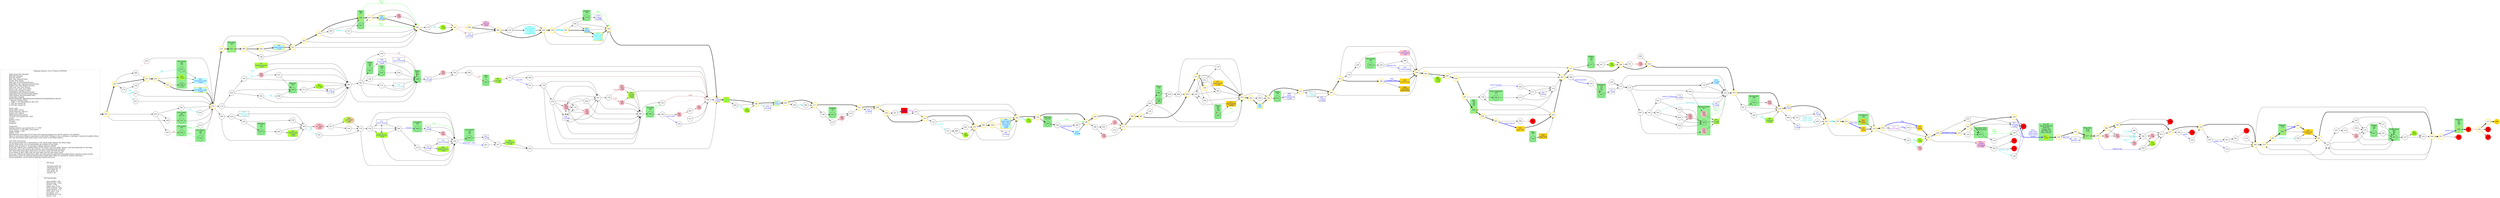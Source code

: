 digraph "Fighting Fantasy: City of Thieves 05/05/06" {
	// graph defaults
	rankdir=LR
	mclimit=50
	nodesep=.3 // changes horizontal separation of nodes
	ranksep=.4 // changes vertical separation of nodes
	node [height=.7
		width=.7
		shape=ellipse
		margin = 0]
	edge [weight=5]
	
	pawnbroker [label = "354 Pawnbroker\n\n \
		silver goblet: +8g\l \
		skeleton key: +15g\l \
		brooch: +10g\l \
		magic ring: +12g\l \
		silver bracelet: +5g\l \
		magic helmet: +7g\l \
		silver flute: +5g\l \
		eye-patch: +1g\l \
		knucklebones: +1g\l \
		mirror: +1g\l"
		color = "gray"
		shape = "box"
		margin = 0.1]
	
	shop [label = "052 Shop\n\n \
		throwing knife: 4g\l \
		climbing rope: 2g\l \
		meat hook: 2g\l \
		iron spike: 1g\l \
		lantern: 3g\l"
		color = "gray"
		shape = "box"
		margin = 0.1]

	// a box for a graph label
	// note that you can override the defaults set above
	myTitle [label = "Fighting Fantasy: City of Thieves 05/05/06\n\n \
		Light Green Fill: Benefits\l \
		Pink Fill: Damage\l \
		Red Fill: Death\l \
		Blue Text: Items/Events\l \
		Purple Text: Shops\l \
		Blue Line: Forced Items/Events\l \
		Light Blue Line: Optional Items/Events\l \
		Purple Line: Dice Related Events\l \
		Pink Line: Stat Test Passed\l \
		Brown Line: Stat Test Failed\l \
		Green Line: Combat Events\l \
		Gold/Yellow Fill: Required Nodes\l \
		Light Blue Fill: Recommended Nodes\l \
		Gold Outline: Recommended Path\l \
		Green Box: Combat\l \
		SK/ST/LK/AT/AR: Skill/Stamina/Luck/Attack Strength/Attack Round\l \
		*: Special Combat Rules\l \
		^: Fight 1 of 6 depending on dice roll\l \
		&dagger;: -3ST per enemy hit\l \
		&Dagger;: -4ST per enemy hit\l\l \
		Starts with:\l \
		Initial Skill: 1d6+6 \l \
		Initial Stamina: 2d6+12\l \
		Initial Luck: 1d6+6\l \
		skill/stamina/luck potion\l \
		10 meal: use anytime for +4ST\l \
		sword\l \
		leather armor\l \
		30 gold\l \
		backpack\l\l \
		Comments:\l \
		healing mixture: use anytime for +1~6ST\l \
		silver brooch: +1ST after every battle\l \
		magic helmet: +1AT\l \
		shield: +1AT\l \
		Miscellanous items that do not have have special purpose nor sell for gold are not labelled.\l \
		There is no bunch of flowers anywhere in the book. Perhaps it was a mistake, or perhaps it meant the golden flower.\l \
		The cap with initial skills make many of the items in the book useless.\l\l \
		True Path Comments:\l \
		The proposed path has a guaranteed +1AT, which helps against the Moon Dogs.\l \
		On the other hand, you can potentially get robbed of your gold.\l \
		Killing ogre for gems is an insurance against getting robbed.\l \
		If you got robbed, buy a golden flower at Ms. Pipes, and iron spike, lantern, and throwing knife at the shop.\l \
		Otherwise, buy a fire ring at the jewelers, and everything from the shop.\l \
		The silver flute from Bay's Ball saves you from a luck roll with the Hag.\l \
		If you failed at Bay's Ball, lose the iron spike and the merchant's pass. \l \
		If you got robbed and failed Bay's Ball, you will need the gold from the golden flower and the serpent queen.\l \
		Alternative routes for getting robbed and/or failing Bay's Ball are marked by thinner bold lines.\l \
		Excess gold/item can be used for gaining stamina and luck.\l"
		color = "gray"
		shape = "box"
		margin = 0.1]

	subgraph Required {
		node [style = "filled" color = "gold" fillcolor = "gold" fontcolor = "blue" shape = "rect"]
		007
		082
		085
		163
		237
		279
		400 [fontcolor = "black" shape = "octagon"]
	}

	subgraph Required2 {
		node [style = "filled" color = "gold2" fillcolor = "gold2" fontcolor = "blue" shape = "rect"]
		042
		111
		191
		303
	}

	subgraph Recommended {
		node [penwidth = 3 color = "gold"]
		001
		202
		151
		029
		143
		306 [style = "filled" fillcolor = "paleturquoise1" fontcolor = "blue" shape = "rect"]
		074
		017
		331
		086
		045
		376 [style = "filled" fillcolor = "paleturquoise1" fontcolor = "blue" shape = "rect"]
		161
		245
		178
		140
		071
		324 [style = "filled" fillcolor = "paleturquoise1" fontcolor = "blue" shape = "rect"]
		282
		247
		384
		396
		024
		336
		302
		240 [style = "filled" fillcolor = "paleturquoise1" fontcolor = "blue" shape = "rect"]
		036 [style = "filled" fillcolor = "paleturquoise1" fontcolor = "blue" shape = "rect"]
		196
		148 [shape = "rect" fontcolor = "blue"]
		287 [style = "filled" fillcolor = "greenyellow"]
		398
		052 [style = "filled" fillcolor = "paleturquoise1" shape = "rect" fontcolor = "purple"]
		200
		117
		031
		329
		238
		139
		375
		040
		168
		359 [style = "filled" fillcolor = "paleturquoise1" fontcolor = "blue" shape = "rect"]
		091
		124
		180
		034
		171
		399
		087
		050
		271
		162
		007
		078
		256
		320 [style = "filled" fillcolor = "paleturquoise1" fontcolor = "blue" shape = "rect"]
		216
		317
		280
		213
		248
		085
		100
		246
		363
		048
		321
		356
		028
		265
		082
		104
		205
		127
		348
		030
		076
		115
		274 [shape = "rect" fontcolor = "blue"]
		222
		370
		014
		237
		133
		182
		279
		307
		290
		219
		393
		156
		201 [style = "filled" fillcolor = "greenyellow"]
		138
		283
		217
		259
		004
		339
		077
		310
		065
		319
		352
		193
		286
		163
		231
		096
		257
		385
		203 [style = "filled" fillcolor = "red"]
		244
		337
		400
	}
	
	subgraph Optional {
		node [style = "filled" color = "paleturquoise1" fillcolor = "paleturquoise1" fontcolor = "blue" shape = "rect"]
		016
		052
		054
		055
		293
		306
		324
		359
		376
	}

	subgraph Combat {
		style = "filled" color = "palegreen2"
		subgraph cluster_CITY_GUARD {
			label = "City Guard\n 6/6\n 7/5"
			351
			230 [style = "filled" color = "greenyellow" label = "\N\n +1LK"]
			157 [label = "\N\n -3AT"]
		}
		subgraph cluster_CITY_GUARD5 {
			label = "City Guard\n 6/6\n 7/5"
			130
		}
		subgraph cluster_CITY_GUARD2 {
			label = "City Guard\n 8/7\n 6/6 7/5"
			311
		}
		subgraph cluster_CITY_GUARD3 {
			label = "City Guard\n 8/7"
			010
		}
		subgraph cluster_MAD_MAN {
			label = "Mad Man\n 5/5"
			331
		}
		subgraph cluster_WOLF_DOG {
			label = "Wolf Dog\n 7/7\n 7/5"
			057
		}
		subgraph cluster_MAN_ORC {
			label = "Man-Orc\n 8/5"
			005
		}
		subgraph cluster_OGRE {
			label = "Ogre\n 8/9"
			357
			140
		}
		subgraph cluster_LIZARDINE {
			label = "Lizardine*\n 8/8"
			392
		}
		subgraph cluster_TROLL {
			label = "Troll\n 8/8"
			270
		}
		subgraph cluster_GOBLIN {
			label = "Goblin\n 4/5\n 5/5"
			022
		}
		subgraph cluster_THIEF {
			label = "Thief\n 7/7\n 8/6"
			296
		}
		subgraph cluster_CITY_GUARD4 {
			label = "City Guard\n 7/4\n 6/6"
			099
		}
		subgraph cluster_WOLF {
			label = "Wolf\n 5/5"
			309
		}
		subgraph cluster_FIRE_IMP {
			label = "Fire Imp\n 9/4"
			349
		}
		subgraph cluster_JEWELLER {
			label = "Jeweller\n 9/8"
			170
		}
		subgraph cluster_SNAKES {
			label = "Snakes&Dagger;\n 5/5"
			253
		}
		subgraph cluster_WILD_DOG {
			label = "Wild Dog\n 4/4 4/3"
			326
		}
		subgraph cluster_PIRATE {
			label = "Pirate\n 7/5"
			152 [label = "\N\n -2AT"]
			386
		}
		subgraph cluster_PIRATE2 {
			label = "Pirate\n 6/6\n 5/4\n 7/4"
			226
		}
		subgraph cluster_GOBLIN2 {
			label = "Goblin\n 5/4"
			072
		}
		subgraph cluster_SILVERSMITH {
			label = "Silversmith\n 4/8"
			023
		}
		subgraph cluster_ROBBER {
			label = "Robber\n 7/8\n 8/6"
			177
		}
		subgraph cluster_VAGABOND {
			label = "Vagabond\n 7/5\n 6/7\n 5/6"
			225
		}
		subgraph cluster_RAT {
			label = "Rat\n 4/4\n 5/4\n 5/5"
			356
		}
		subgraph cluster_HAG {
			label = "Hag\n 7/7"
			144
		}
		subgraph cluster_GIANT_CENTIPEDE {
			label = "Giant Centipede\n 10/5"
			166
		}
		subgraph cluster_SERPENT_QUEEN {
			label = "Serpent Queen\n 9/7"
			079 [style = "filled" color = "pink" label = "\N\n -4ST\n -1SK"]
			088 [style = "filled" color = "pink" label = "\N\n -4ST\n -1SK"]
			249
		}
		subgraph cluster_BLACKSMITH {
			label = "Blacksmith&dagger;\n 9/9"
			323
		}
		subgraph cluster_LEAF_BEASTS {
			label = "Leaf Beasts\n 6/6"
			191 [shape = "rect" fontcolor = "blue" label = "\N\n lotus"]
		}
		subgraph cluster_SOREBELLY_FATNOSE {
			label = "Sorebelly 10/11\n Fatnose 9/10"
			073
		}
		subgraph cluster_RANDOM {
			label = "Orc 5/4\n Giant Snake 6/6\n Wolf 5/5\n Pygmy 4/4\n Ape Man 7/6\n Cave Troll 8/7"
			201
		}
		subgraph cluster_MOON_DOG {
			label = "Moon Dog\n 9/10\n 11/9"
			217
		}
		subgraph cluster_MUMMY {
			label = "Mummy\n 7/12"
			193
		}
		subgraph cluster_ZOMBIE {
			label = "Zombie\n 6/6\n 6/7"
			361
		}
		subgraph cluster_DEATH_HAWK {
			label = "Death Hawk\n 4/5\n 4/4"
			207
		}
		subgraph cluster_SKELETON {
			label = "Skeleton\n 6/7\n 8/6\n 7/7"
			385
		}
	}

	subgraph Death {
		node [style = "filled" color = "red"]
		009
		056
		059
		070
		129
		142
		203
		210
		223 [shape = "rect" fontcolor = "blue" label = "\N\n 20 gold"]
		288
		299
		346
	}

	subgraph Boost {
		node [style = "filled" color = "greenyellow"]
		007 [shape = "rect" fontcolor = "blue" label = "\N\n black pearls\n +2LK"]
		008 [shape = "rect" fontcolor = "blue" label = "\N\n golden brooch\n +2LK"]
		016 [shape = "rect" fontcolor = "blue" label = "\N\n 12 gold\n +1LK"]
		037 [label = "\N\n +2LK"]
		046 [shape = "rect" fontcolor = "blue" label = "\N\n chainmail\n +2SK"]
		083 [label = "\N\n +1~6ST"]
		094 [label = "\N\n +6ST"]
		097 [shape = "rect" fontcolor = "blue" label = "\N\n iron key\n +1LK"]
		098 [label = "\N\n +3ST\n +1LK"]
		111 [shape = "rect" fontcolor = "blue" label = "\N\n black pearls\n +2LK"]
		123 [shape = "rect" fontcolor = "blue" label = "\N\n skeleton key\n 3 gold\n +1LK"]
		126 [color = "greenyellow:pink" label = "\N\n +2~12ST\n -1SK"]
		163 [shape = "rect" fontcolor = "blue" label = "\N\n golden eye\n +2LK"]
		167 [shape = "rect" fontcolor = "blue" label = "\N\n healing mixture\n +1LK"]
		201 [label = "\N^ \n +2ST"]
		211 [label = "\N\n +1ST"]
		233 [label = "\N\n +1ST"]
		273 [shape = "rect" fontcolor = "blue" label = "\N\n golden brooch\n +2LK"]
		287 [shape = "rect" fontcolor = "cyan3" label = "\N\n -1 gold\n +2ST"]
		295 [shape = "rect" fontcolor = "blue" label = "\N\n 12 gold\n +1LK"]
		325 [label = "\N\n +5ST"]
		332 [label = "\N\n +1LK"]
		340 [shape = "rect" fontcolor = "blue" label = "\N\n 25 gold\n shield\n +1LK"]
		359 [shape = "rect" fontcolor = "blue" label = "\N\n mind control\n silver flute\n eye-patch\n 8 gold\n +2ST"]
		362 [shape = "rect" fontcolor = "blue" label = "\N\n magic boots\n +1SK"]
		374 [label = "\N\n +1SK"]
		376 [label = "\N\n magic helmet\n +1LK"]
		380 [label = "\N\n +4ST"]
	}

	subgraph Damage {
		node [style = "filled" color = "pink"]
		011 [shape = "rect" fontcolor = "blue" label = "\N\n -shield\n -chainmail\n -1~3SK"]
		019 [label = "\N\n -4ST\n -1SK"]
		032 [label = "\N\n -4ST\n -1SK"]
		035 [label = "\N\n -2ST"]
		043 [label = "\N\n -2SK\n -2LK"]
		047 [label = "\N\n -3ST"]
		058 [label = "\N\n -1ST"]
		089 [label = "\N\n -2SK"]
		125 [label = "\N\n -1SK"]
		137 [label = "\N\n -3~18ST\n -2LK"]
		149 [label = "\N\n -2ST"]
		155 [label = "\N\n -3ST"]
		221 [shape = "rect" fontcolor = "blue" label = "\N\n -all gold\n -2LK"]
		242 [label = "\N\n -1ST"]
		243 [label = "\N\n -5ST"]
		298 [label = "\N\n -4ST"]
		305 [label = "\N\n -2ST"]
		330 [label = "\N\n -3ST"]
		338 [label = "\N\n -3LK"]
		343 [shape = "rect" fontcolor = "blue" label = "\N\n -silver items\n -3ST"]
		365 [label = "\N\n -1SK"]
		366 [label = "\N\n -2ST"]
		373 [label = "\N\n -4ST\n -1SK"]
		379 [label = "\N\n -2ST"]
		387 [label = "\N\n -1SK"]
		395 [label = "\N\n -4LK"]
	}

	subgraph Key_Item {
		node [fontcolor = "blue" shape = "rect"]
		013 [label = "\N\n silver brooch"]
		036 [fontcolor = "cyan3" label = "\N\n magic ring/\n fire ring/\n ice ring\n -7~10 gold"]
		038 [label = "\N\n silver bracelet"]
		042 [label = "\N\n -all meal\n silver arrow"]
		054 [label = "\N\n merchant's pass\n 2 gold"]
		055 [label = "\N\n 10 gold"]
		063 [label = "\N\n -5 gold\n -2 items"]
		066 [fontcolor = "cyan3" label = "\N\n skeleton key\n -10 gold"]
		082 [label = "\N\n hag's hair"]
		085 [label = "\N\n silver arrow"]
		092 [label = "\N\n mirror"]
		114 [label = "\N\n 3 rings\n 13 gold"]
		132 [label = "\N\n silver brooch"]
		134 [label = "\N\n -all gold"]
		147 [label = "\N\n 16 gold"]
		148 [label = "\N\n -1 gold/\n -1 item"]
		172 [label = "\N\n 2 gold"]
		186 [label = "\N\n 4 gold"]
		198 [label = "\N\n ivory skull\n 9 gold"]
		199 [label = "\N\n 5 gold"]
		206 [fontcolor = "cyan3" label = "\N\n -6~+18 gold"]
		208 [label = "\N\n garlic\n knucklebones\n 2 gold"]
		209 [label = "\N\n 12 gold"]
		220 [label = "\N\n 2 silver goblet"]
		237 [label = "\N\n lotus"]
		240 [label = "\N\n -gems\n 9 gold"]
		241 [fontcolor = "cyan3" label = "\N\n -? gold\n +? candle"]
		266 [label = "\N\n -2 items"]
		274 [label = "\N\n 5 gold"]
		279 [label = "\N\n tattoo"]
		285 [label = "\N\n 7 gold"]
		293 [fontcolor = "cyan3" label = "\N\n golden flower\n -2 meal/\n -1 armor/\n -1 magic item"]
		303 [label = "\N\n hag's hair"]
		306 [label = "\N\n merchant's pass\n 2 gold"]
		312 [label = "\N\n golden owl"]
		315 [label = "\N\n -6 gold"]
		320 [label = "\N\n info" tooltip = "hag found in sewers"]
		322 [label = "\N\n 11 gold"]
		324 [label = "\N\n gems\n 15 gold"]
		328 [label = "\N\n 2 gold"]
		341 [label = "\N\n -5 gold"]
		364 [label = "\N\n -2 gold"]
		367 [label = "\N\n -all gold\n 1 gold"]
		378 [label = "\N\n &plusmn;5 gold"]
		397 [label = "\N\n 1 gold"]
	}

	subgraph Shop {
		node [fontcolor = "purple" shape = "rect"]
		052 [label = "\N\n Shop"]
		354 [label = "\N\n Pawnbroker"]
	}
	
	subgraph Endgame {
		node [style = "filled" color = blue label = "" shape = "rect" height = 0.03 width = 0.03]
		201.1
	}
	
	{
		rank = same
		232
		271
	}
	{
		rank = same
		043
		209
	}

	myTitle -> 001 [penwidth = 3]
	001 -> 202 [penwidth = 3]
	001 -> 033
	001 -> 049
	002 -> 377
	002 -> 174
	003 -> 037 [color = "cyan3" fontcolor = "cyan3" label = "-3g"]
	003 -> 398
	004 -> 339 [penwidth = 3]
	004 -> 035
	005 -> 371
	006 -> 333
	006 -> 088
	007 -> 232
	007 -> 078 [penwidth = 3]
	008 -> 334
	009
	010 -> 212 [color = "green" fontcolor = "green" label = "AR&le;6"]
	010 -> 130 [color = "green" fontcolor = "green" label = "AR>6"]
	011 -> 358
	012 -> 176
	012 -> 383
	013 -> 273 [dir = "both" constraint = false]
	013 -> 080
	013 -> 334
	014 -> 237 [penwidth = 3 color = "blue" fontcolor = "blue" label = "fire ring"]
	014 -> 191
	015 -> 075 [color = "pink" fontcolor = "pink" label = "LK"]
	015 -> 298 [color = "brown" fontcolor = "brown"]
	016 -> 333 [penwidth = 2]
	017 -> 331 [penwidth = 3]
	017 -> 161
	018 -> 102 [penwidth = 2 color = "pink" fontcolor = "pink" label = "SK"]
	018 -> 225 [color = "brown" fontcolor = "brown"]
	019 -> 340
	019 -> 060
	020 -> 084
	021 -> 288
	021 -> 077
	022 -> 198
	023 -> 146
	024 -> 336 [penwidth = 3]
	024 -> 196
	025 -> 169
	025 -> 323
	025 -> 115
	026 -> 296
	027 -> 223
	027 -> 165
	028 -> 265 [penwidth = 3]
	028 -> 104
	029 -> 230
	029 -> 143 [penwidth = 3]
	030 -> 076 [weight = 1 penwidth = 3]
	031 -> 329 [penwidth = 3]
	031 -> 364
	032 -> 249
	033 -> 381
	033 -> 291
	033 -> 049
	034 -> 171 [penwidth = 3]
	035 -> 189
	035 -> 305 [color = "cyan3" fontcolor = "cyan3" label = "mirror"]
	035 -> 382 [color = "cyan3" fontcolor = "cyan3" label = "ice ring"]
	036 -> 196 [penwidth = 3]
	037 -> 398
	038 -> 296
	039 -> 032
	039 -> 249
	040 -> 168 [penwidth = 3]
	040 -> 091
	041 -> 074
	042 -> 100
	043 -> 175
	043 -> 209 [dir = "both"]
	043 -> 107
	043 -> 060
	044 -> 018 [penwidth = 2 color = "blue" fontcolor = "blue" label = "throwing knife"]
	044 -> 225
	045 -> 376 [penwidth = 3]
	045 -> 161
	046 -> 115
	047 -> 313 [color = "pink" fontcolor = "pink" label = "SK"]
	047 -> 081 [color = "brown" fontcolor = "brown"]
	048 -> 321 [penwidth = 3]
	048 -> 205
	049 -> 010 [color = "pink" fontcolor = "pink" label = "LK"]
	049 -> 311 [color = "brown" fontcolor = "brown"]
	050 -> 232
	050 -> 271 [penwidth = 3]
	051 -> 325
	051 -> 348
	052 -> 200 [penwidth = 3]
	053 -> 328 [color = "cyan3" fontcolor = "cyan3" label = "-silver item"]
	053 -> 039
	054 -> 074
	055 -> 180 [penwidth = 2]
	056
	057 -> 360
	058 -> 171
	059
	060 -> 349
	060 -> 192
	061 -> 172 [color = "blue" fontcolor = "blue" label = "bunch of flowers"]
	061 -> 350
	062 -> 136
	062 -> 173
	062 -> 022
	062 -> 190
	062 -> 296
	063 -> 280
	064 -> 353 [color = "pink" fontcolor = "pink" label = "LK"]
	064 -> 309 [color = "brown" fontcolor = "brown" label = "-1ST"]
	065 -> 319 [penwidth = 3]
	065 -> 096
	065 -> 197
	066 -> 300
	067 -> 195
	067 -> 079
	068 -> 380
	068 -> 262
	069 -> 355 [color = "pink" fontcolor = "pink" label = "SK"]
	069 -> 151 [color = "brown" fontcolor = "brown"]
	070
	071 -> 324 [penwidth = 3]
	071 -> 282
	072 -> 208
	073 -> 110
	073 -> 239 [color = "green" fontcolor = "green" label = "flee\n -shield\n -1SK"]
	074 -> 095
	074 -> 116
	074 -> 017 [penwidth = 3]
	075 -> 031
	076 -> 025
	076 -> 115 [penwidth = 3]
	077 -> 292
	077 -> 310 [penwidth = 3]
	078 -> 256 [penwidth = 3]
	078 -> 216
	079 -> 295
	080 -> 392 [color = "blue" fontcolor = "blue" label = "brooch"]
	080 -> 215
	081 -> 304 [color = "pink" fontcolor = "pink" label = "LK"]
	081 -> 243 [color = "brown" fontcolor = "brown"]
	082 -> 104 [penwidth = 3]
	083 -> 322
	083 -> 093
	084 -> 050
	084 -> 078
	085 -> 100 [penwidth = 3]
	086 -> 045 [penwidth = 3]
	086 -> 194
	086 -> 161
	087 -> 120
	087 -> 050 [penwidth = 3]
	088 -> 295
	088 -> 333 [color = "green" fontcolor = "green" label = "AR > 3\n flee"]
	089 -> 282
	090 -> 199
	090 -> 187
	091 -> 332 [color = "cyan3" fontcolor = "cyan3" label = "-1g"]
	091 -> 124 [penwidth = 3]
	092 -> 174
	093 -> 062
	093 -> 296
	094 -> 234
	095 -> 224
	095 -> 300
	096 -> 257 [penwidth = 3]
	//096 -> 319
	319 -> 096 [dir = "back"]
	//096 -> 197
	197 -> 096 [dir = "back"]
	097 -> 353
	098 -> 363
	099 -> 285
	100 -> 127
	100 -> 246 [penwidth = 3]
	101 -> 005
	101 -> 093
	102 -> 372 [penwidth = 2]
	103 -> 148 [weight = 1]
	104 -> 205 [penwidth = 3]
	//104 -> 118
	118 -> 104 [dir = "back"]
	105 -> 064
	105 -> 304
	106 -> 163
	106 -> 231
	107 -> 128
	107 -> 060
	108 -> 201.1 [color = "blue" dir = "none"]
	108 -> 299
	109 -> 151
	110 -> 239
	//111 -> 232
	232 -> 111 [dir = "back"]
	111 -> 078
	112 -> 154
	112 -> 334
	113 -> 141 [color = "cyan3" fontcolor = "cyan3" label = "-1 item"]
	113 -> 375
	114 -> 196
	115 -> 090
	115 -> 274 [penwidth = 3]
	116 -> 250
	116 -> 093
	117 -> 188
	117 -> 031 [penwidth = 3]
	118 -> 002 [color = "blue" fontcolor = "blue" label = "-silver bracelet"]
	118 -> 166
	119 -> 233 [color = "cyan3" fontcolor = "cyan3" label = "-3g"]
	119 -> 247
	120 -> 084 [color = "pink" fontcolor = "pink" label = "LK"]
	120 -> 152 [color = "brown" fontcolor = "brown"]
	121 -> 282
	121 -> 140
	122 -> 277
	122 -> 361
	123 -> 300
	124 -> 326 [penwidth = 2]
	124 -> 180 [penwidth = 3]
	125 -> 021
	126 -> 112
	127 -> 177
	127 -> 348 [penwidth = 3]
	128 -> 340 [color = "pink" fontcolor = "pink" label = "2xLK"]
	128 -> 149 [color = "brown" fontcolor = "brown" label = "1 fail"]
	128 -> 019 [color = "brown" fontcolor = "brown" label = "2 fail"]
	129
	130 -> 074
	131 -> 067
	131 -> 006
	131 -> 179 [penwidth = 2]
	132 -> 334
	133 -> 182 [penwidth = 3]
	133 -> 160
	134 -> 396
	135 -> 229
	135 -> 100
	136 -> 270
	136 -> 296
	137 -> 327
	138 -> 312 [color = "blue" fontcolor = "blue" label = "ape man"]
	138 -> 283 [penwidth = 3]
	139 -> 113
	139 -> 375 [penwidth = 3]
	140 -> 071 [penwidth = 3]
	140 -> 282 [color = "green" fontcolor = "green" label = "AR > 3\n flee"]
	141 -> 068
	141 -> 375
	142
	143 -> 306 [penwidth = 3]
	143 -> 157
	144 -> 303
	145 -> 293 [penwidth = 2]
	145 -> 024
	146 -> 220 [color = "blue" fontcolor = "blue" label = "skeleton key"]
	146 -> 388
	147 -> 338
	147 -> 105
	148 -> 287 [penwidth = 3]
	149 -> 340
	149 -> 060
	150 -> 367
	150 -> 073
	151 -> 029 [penwidth = 3]
	151 -> 351 [color = "cyan3" fontcolor = "cyan3" label = "-10g"]
	152 -> 020
	153 -> 065
	154 -> 273
	154 -> 013
	154 -> 080
	154 -> 334
	155 -> 171
	156 -> 201.1 [penwidth = 3 color = "blue" dir = "none"]
	156 -> 299
	157 -> 054
	158 -> 122
	158 -> 207
	159 -> 278
	159 -> 107
	159 -> 060
	160 -> 211 [color = "cyan3" fontcolor = "cyan3" label = "-1g"]
	160 -> 242 [color = "cyan3" fontcolor = "cyan3" label = "-1g"]
	161 -> 245 [penwidth = 3]
	161 -> 282
	162 -> 007 [penwidth = 3 color = "pink" fontcolor = "pink" label = "LK"]
	162 -> 226 [color = "brown" fontcolor = "brown"]
	163 -> 231 [penwidth = 3]
	164 -> 112
	165 -> 139
	165 -> 091
	166 -> 272
	167 -> 093
	168 -> 359 [penwidth = 3 color = "pink" fontcolor = "pink" label = "SK"]
	168 -> 266 [color = "brown" fontcolor = "brown"]
	169 -> 046 [color = "cyan3" fontcolor = "cyan3" label = "-20g"]
	169 -> 115
	170 -> 114
	170 -> 196 [color = "green" fontcolor = "green" label = "flee"]
	171 -> 399 [penwidth = 3]
	171 -> 078
	172 -> 333
	173 -> 206
	173 -> 296
	174 -> 205
	//174 -> 356
	356 -> 174 [dir = "back"]
	175 -> 204 [color = "pink" fontcolor = "pink" label = "LK"]
	175 -> 373 [color = "brown" fontcolor = "brown"]
	176 -> 271
	176 -> 078
	177 -> 051
	178 -> 264
	178 -> 140 [penwidth = 3]
	178 -> 282
	179 -> 016 [penwidth = 2]
	179 -> 333
	180 -> 344
	180 -> 034 [penwidth = 3]
	181 -> 159
	182 -> 279 [penwidth = 3 color = "blue" fontcolor = "blue" label = "-10g"]
	182 -> 354
	183 -> 366 [color = "cyan3" fontcolor = "cyan3" label = "-1g"]
	183 -> 167 [color = "cyan3" fontcolor = "cyan3" label = "-4g"]
	183 -> 093
	184 -> 055 [penwidth = 2 color = "blue" fontcolor = "blue" label = "golden flower"]
	184 -> 308
	185 -> 122
	185 -> 207
	186 -> 387
	186 -> 334
	187 -> 260 [color = "cyan3" fontcolor = "cyan3" label = "-magic ring/\n -magic armor/\n -magic potion"]
	187 -> 341
	188 -> 253
	188 -> 015
	189 -> 125
	189 -> 374
	189 -> 021
	190 -> 038 [color = "pink" fontcolor = "pink" label = "SK"]
	190 -> 296 [color = "brown" fontcolor = "brown" label = "-5g"]
	191 -> 133
	192 -> 304 [color = "brown" fontcolor = "brown" label = "-1SK"]
	192 -> 304 [color = "pink" fontcolor = "pink" label = "LK"]
	193 -> 286 [penwidth = 3 color = "blue" fontcolor = "blue" label = "fire ring"]
	193 -> 163
	194 -> 161
	195 -> 061
	195 -> 268
	195 -> 053
	196 -> 148 [weight = 1 penwidth = 3]
	197 -> 301
	197 -> 122
	197 -> 207
	198 -> 296
	199 -> 222
	200 -> 394
	200 -> 117 [penwidth = 3]
	201.1 -> 201 [penwidth = 3 color = "blue" fontcolor = "blue" label = "lotus\n hag's hair\n black pearls\n silver arrow\n tattoo"]
	201 -> 138 [penwidth = 3]
	202 -> 151 [penwidth = 3]
	202 -> 069
	202 -> 276
	203 -> 244 [penwidth = 3 color = "pink" fontcolor = "pink" label = "LK"]
	204 -> 209
	204 -> 043
	204 -> 107
	204 -> 060
	205 -> 044 [penwidth = 2]
	205 -> 127 [penwidth = 3]
	206 -> 296
	207 -> 314
	208 -> 317
	209 -> 175
	//209 -> 043
	209 -> 107
	209 -> 060
	210
	211 -> 307
	212 -> 074
	213 -> 248 [penwidth = 3]
	213 -> 135
	213 -> 100
	214 -> 158 [color = "pink" fontcolor = "pink" label = "LK"]
	214 -> 379 [color = "brown" fontcolor = "brown"]
	215 -> 315
	215 -> 334
	216 -> 072
	216 -> 317 [penwidth = 3]
	217 -> 259 [penwidth = 3]
	218 -> 300
	219 -> 150
	219 -> 393 [penwidth = 3]
	220 -> 100
	221 -> 396
	222 -> 370 [penwidth = 3 color = "cyan3" fontcolor = "cyan3" label = "-1g"]
	222 -> 133
	223 -> 165 [color = "purple" fontcolor = "purple" label = "2-6"]
	224 -> 066
	224 -> 236
	225 -> 397
	226 -> 111
	226 -> 078 [color = "green" fontcolor = "green" label = "flee"]
	227 -> 362
	227 -> 103
	228 -> 125
	228 -> 374
	228 -> 021
	229 -> 023 [color = "pink" fontcolor = "pink" label = "LK"]
	229 -> 343 [color = "brown" fontcolor = "brown"]
	230 -> 054
	231 -> 096 [penwidth = 3]
	231 -> 197
	232 -> 012
	232 -> 383
	233 -> 247
	234 -> 096
	235 -> 065
	236 -> 057
	236 -> 218
	237 -> 133 [penwidth = 3]
	238 -> 027
	238 -> 139 [penwidth = 3]
	239 -> 201.1 [color = "blue" dir = "none"]
	239 -> 299
	240 -> 036 [penwidth = 3]
	240 -> 196
	241 -> 063
	241 -> 280
	242 -> 307
	243 -> 304
	244 -> 009
	244 -> 129
	244 -> 337 [penwidth = 3]
	245 -> 178 [penwidth = 3]
	245 -> 282
	246 -> 098 [color = "cyan3" fontcolor = "cyan3" label = "-2g"]
	246 -> 363 [penwidth = 3]
	247 -> 384 [penwidth = 3 color = "pink" fontcolor = "pink" label = "LK"]
	247 -> 134 [color = "brown" fontcolor = "brown"]
	248 -> 085 [penwidth = 3 color = "blue" fontcolor = "blue" label = "-10g/\n -2 magic items"]
	248 -> 042
	249 -> 295
	250 -> 183
	250 -> 342
	250 -> 005
	251 -> 269 [color = "pink" fontcolor = "pink" label = "LK"]
	251 -> 330 [color = "brown" fontcolor = "brown"]
	252 -> 275 [color = "pink" fontcolor = "pink" label = "LK"]
	252 -> 155 [color = "brown" fontcolor = "brown"]
	253 -> 075
	254 -> 310
	255 -> 227
	256 -> 320 [penwidth = 3]
	256 -> 369
	257 -> 385 [penwidth = 3 color = "blue" fontcolor = "blue" label = "golden eye"]
	257 -> 070
	258 -> 318 [color = "blue" fontcolor = "blue" label = "ivory skull"]
	258 -> 047
	259 -> 228 [color = "blue" fontcolor = "blue" label = "skeleton key"]
	259 -> 004 [penwidth = 3]
	259 -> 365
	260 -> 222
	261 -> 074
	262 -> 375
	263 -> 153 [color = "blue" fontcolor = "blue" label = "golden owl"]
	263 -> 281
	264 -> 121 [color = "cyan3" fontcolor = "cyan3" label = "-2 meal"]
	264 -> 357
	265 -> 082 [penwidth = 3 color = "blue" fontcolor = "blue" label = "mind control"]
	265 -> 390
	266 -> 091
	267 -> 074
	268 -> 032
	268 -> 249
	269 -> 030
	270 -> 026
	271 -> 162 [penwidth = 3]
	271 -> 284
	272 -> 377
	272 -> 174
	//273 -> 013
	273 -> 080
	273 -> 334
	274 -> 222 [penwidth = 3]
	275 -> 171
	276 -> 109
	276 -> 267 [color = "cyan3" fontcolor = "cyan3" label = "-10g"]
	276 -> 041 [color = "cyan3" fontcolor = "cyan3" label = "-15g"]
	277 -> 207
	278 -> 175
	278 -> 209
	278 -> 043
	278 -> 107
	278 -> 060
	279 -> 307 [penwidth = 3]
	280 -> 213 [penwidth = 3]
	280 -> 100
	281 -> 391
	281 -> 065
	282 -> 119
	282 -> 247 [penwidth = 3]
	283 -> 217 [penwidth = 3]
	284 -> 232
	284 -> 078
	285 -> 227
	286 -> 163 [penwidth = 3]
	287 -> 003
	287 -> 398 [penwidth = 3]
	288
	289 -> 005
	289 -> 093
	290 -> 219 [penwidth = 3 color = "blue" fontcolor = "blue" label = "merchant's pass"]
	290 -> 335
	291 -> 074 [color = "pink" fontcolor = "pink" label = "LK"]
	291 -> 010 [color = "brown" fontcolor = "brown" label = "-2ST"]
	292 -> 254 [color = "blue" fontcolor = "blue" label = "garlic"]
	292 -> 210
	293 -> 024 [penwidth = 2]
	294 -> 078
	294 -> 386
	295 -> 333
	296 -> 147
	297 -> 207
	298 -> 075
	299
	300 -> 347 [color = "cyan3" fontcolor = "cyan3" label = "-10g\n -2LK"]
	300 -> 137
	301 -> 214
	301 -> 185
	302 -> 240 [penwidth = 3]
	302 -> 345
	303 -> 104
	304 -> 148 [weight = 1]
	305 -> 189
	//305 -> 382 [color = "cyan3" fontcolor = "cyan3" label = "ice ring"]
	306 -> 074 [penwidth = 3]
	307 -> 290 [penwidth = 3]
	307 -> 011
	308 -> 180
	309 -> 097
	310 -> 263
	310 -> 065 [penwidth = 3]
	311 -> 074
	312 -> 217
	313 -> 304
	314 -> 234
	314 -> 094
	315 -> 008
	315 -> 132
	316 -> 279
	317 -> 241
	317 -> 280 [penwidth = 3]
	318 -> 304
	319 -> 352 [penwidth = 3]
	319 -> 231
	320 -> 216 [penwidth = 3]
	321 -> 356 [penwidth = 3]
	321 -> 118
	322 -> 093
	323 -> 395
	324 -> 089
	324 -> 282 [penwidth = 3]
	325 -> 348
	326 -> 184 [penwidth = 2]
	326 -> 180 [color = "green" fontcolor = "green" label = "flee"]
	327 -> 126
	327 -> 164
	328 -> 333
	329 -> 091
	329 -> 238 [penwidth = 3]
	330 -> 030
	331 -> 086 [penwidth = 3]
	332 -> 124
	333 -> 076 [weight = 1 penwidth = 2]
	334 -> 255 [color = "blue" fontcolor = "blue" label = "merchant's pass"]
	334 -> 099
	335 -> 367
	335 -> 073
	336 -> 036
	336 -> 302 [penwidth = 3 color = "cyan3" fontcolor = "cyan3" label = "gems"]
	336 -> 170
	337 -> 400 [penwidth = 3]
	338 -> 105
	339 -> 288
	339 -> 077 [penwidth = 3]
	340 -> 060
	340 -> 304
	341 -> 222
	342 -> 289 [color = "cyan3" fontcolor = "cyan3" label = "-1g"]
	342 -> 093
	343 -> 100
	344 -> 058
	344 -> 252
	345 -> 240
	345 -> 196
	345 -> 170
	346
	347 -> 112
	348 -> 251
	348 -> 030 [penwidth = 3]
	349 -> 258
	349 -> 192 [color = "green" fontcolor = "green" label = "flee"]
	350 -> 032
	350 -> 249
	351 -> 054
	352 -> 193 [penwidth = 3]
	352 -> 106 [color = "cyan3" fontcolor = "cyan3" label = "lantern"]
	353 -> 181 [color = "blue" fontcolor = "blue" label = "iron key"]
	353 -> 389
	353 -> 304
	354 -> 316 [color = "blue" fontcolor = "blue" label = "-10g"]
	354 -> 307
	355 -> 074
	356 -> 028 [penwidth = 3]
	357 -> 071
	357 -> 282 [color = "green" fontcolor = "green" label = "AR > 3\n flee"]
	358 -> 346
	358 -> 108 [color = "cyan3" fontcolor = "cyan3" label = "climbing rope"]
	358 -> 056
	359 -> 091 [penwidth = 3]
	360 -> 123
	360 -> 300
	361 -> 297
	362 -> 103
	363 -> 048 [penwidth = 3]
	363 -> 205
	364 -> 329
	365 -> 339
	365 -> 035
	366 -> 101
	366 -> 093
	367 -> 201.1 [color = "blue" dir = "none"]
	367 -> 299
	368 -> 117
	369 -> 216
	370 -> 014 [penwidth = 3]
	370 -> 133
	371 -> 083
	371 -> 322
	372 -> 131 [penwidth = 2]
	372 -> 333
	373 -> 209
	373 -> 043
	373 -> 107
	373 -> 060
	374 -> 021
	375 -> 040 [penwidth = 3]
	375 -> 091
	376 -> 161 [penwidth = 3]
	377 -> 092
	377 -> 174
	378 -> 052
	379 -> 122
	379 -> 207
	380 -> 375
	381 -> 074
	381 -> 261 [color = "cyan3" fontcolor = "cyan3" label = "-3g"]
	382 -> 189
	382 -> 305 [dir = both color = "cyan3" fontcolor = "cyan3" label = "ice ring\n mirror" constraint = false]
	383 -> 271
	383 -> 078
	384 -> 221
	384 -> 396 [penwidth = 3]
	385 -> 203 [penwidth = 3]
	386 -> 020
	387 -> 334
	388 -> 100
	389 -> 159 [color = "pink" fontcolor = "pink" label = "SK"]
	389 -> 304 [color = "brown" fontcolor = "brown"]
	390 -> 144 [color = "pink" fontcolor = "pink" label = "LK"]
	390 -> 059 [color = "brown" fontcolor = "brown"]
	391 -> 235 [color = "pink" fontcolor = "pink" label = "LK"]
	391 -> 142 [color = "brown" fontcolor = "brown"]
	392 -> 186
	392 -> 334 [color = "green" fontcolor = "green" label = "flee"]
	393 -> 156 [penwidth = 3]
	393 -> 073
	394 -> 368 [color = "cyan3" fontcolor = "cyan3" label = "-2g"]
	394 -> 117
	395 -> 115
	396 -> 145 [penwidth = 2]
	396 -> 024 [penwidth = 3]
	397 -> 372
	398 -> 378 [color = "cyan3" fontcolor = "cyan3" label = "5g"]
	398 -> 052 [penwidth = 3]
	399 -> 087 [penwidth = 3]
	399 -> 294
	400
}
